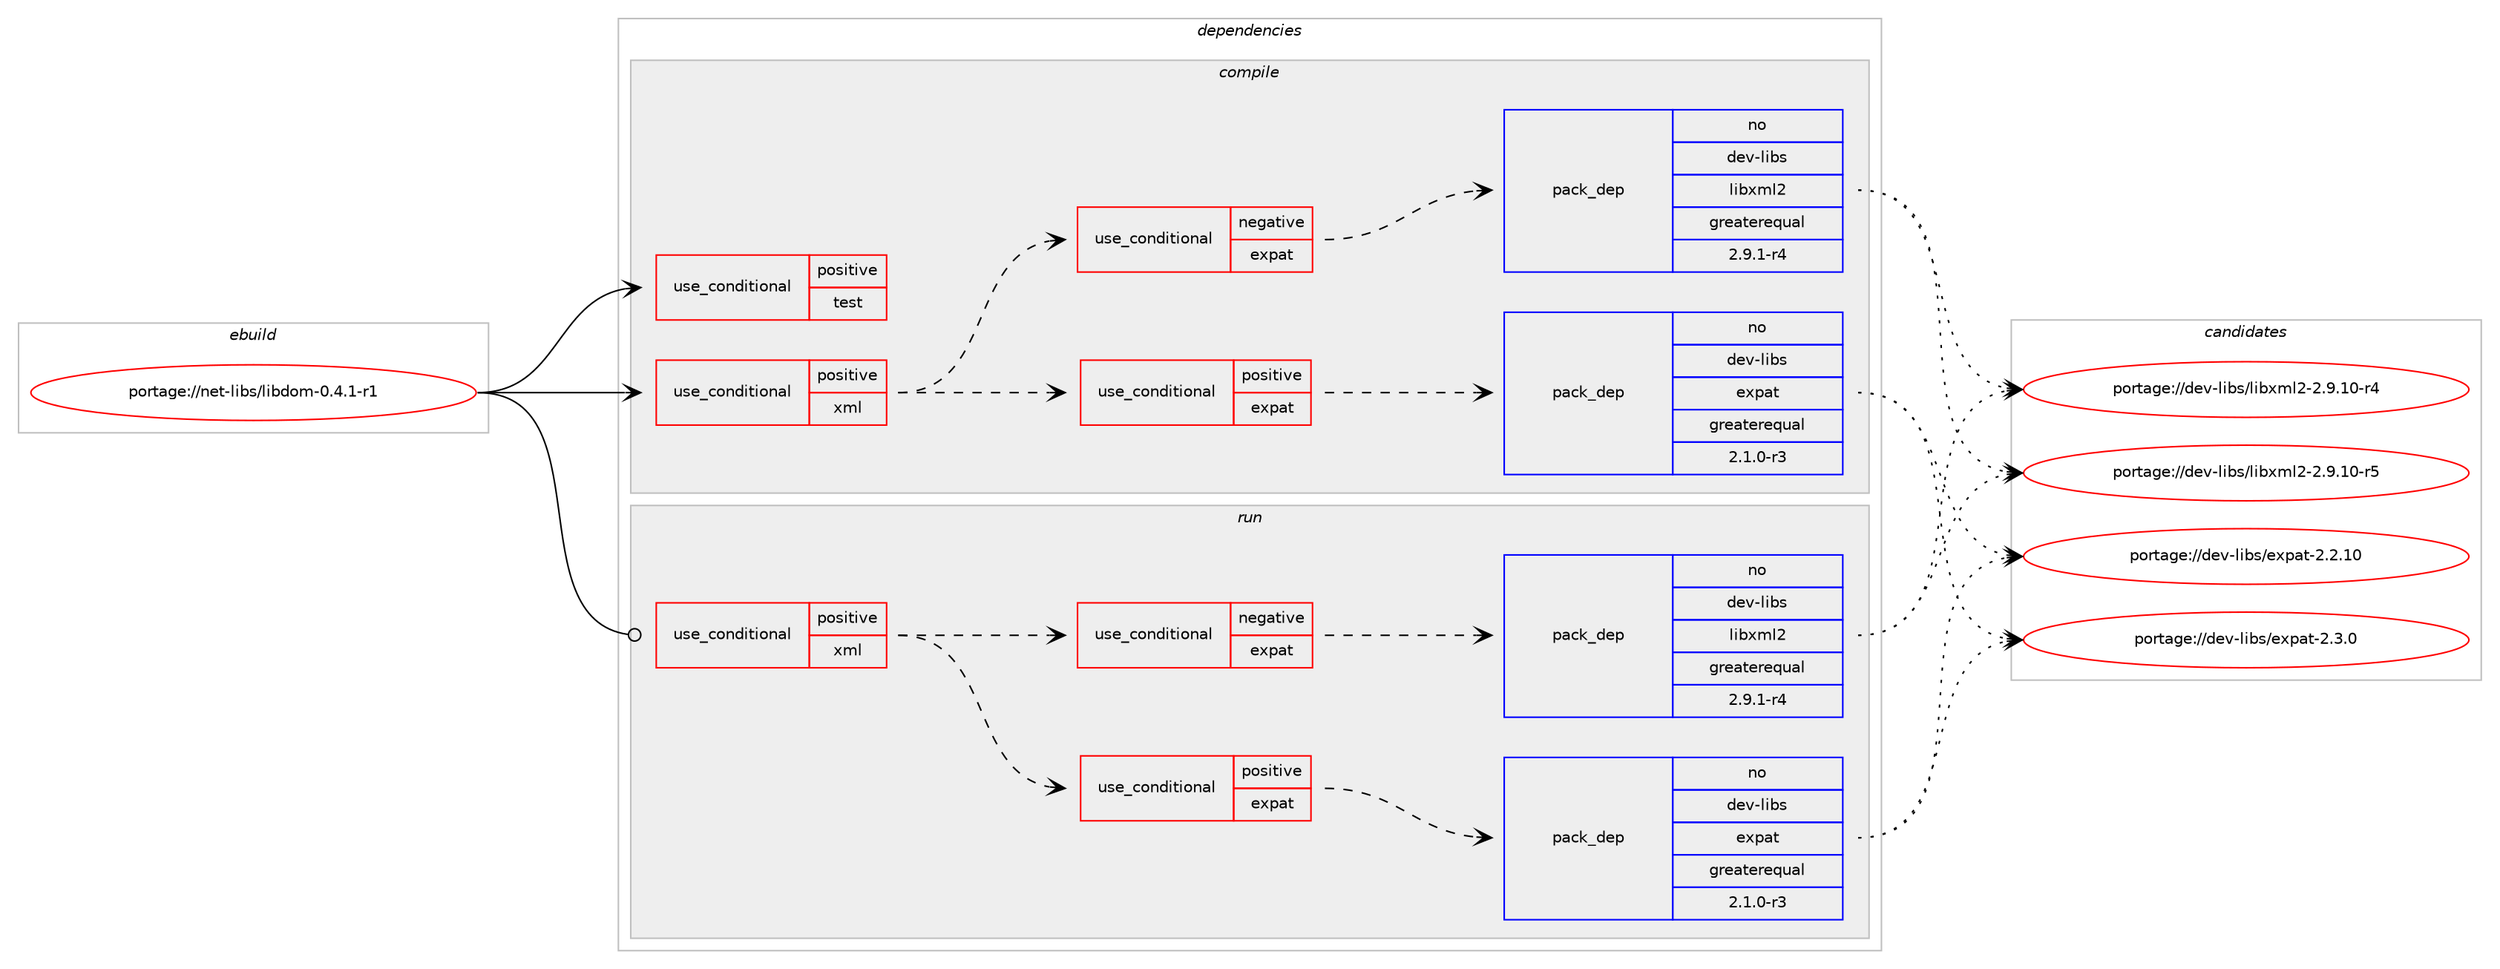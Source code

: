 digraph prolog {

# *************
# Graph options
# *************

newrank=true;
concentrate=true;
compound=true;
graph [rankdir=LR,fontname=Helvetica,fontsize=10,ranksep=1.5];#, ranksep=2.5, nodesep=0.2];
edge  [arrowhead=vee];
node  [fontname=Helvetica,fontsize=10];

# **********
# The ebuild
# **********

subgraph cluster_leftcol {
color=gray;
rank=same;
label=<<i>ebuild</i>>;
id [label="portage://net-libs/libdom-0.4.1-r1", color=red, width=4, href="../net-libs/libdom-0.4.1-r1.svg"];
}

# ****************
# The dependencies
# ****************

subgraph cluster_midcol {
color=gray;
label=<<i>dependencies</i>>;
subgraph cluster_compile {
fillcolor="#eeeeee";
style=filled;
label=<<i>compile</i>>;
subgraph cond213 {
dependency384 [label=<<TABLE BORDER="0" CELLBORDER="1" CELLSPACING="0" CELLPADDING="4"><TR><TD ROWSPAN="3" CELLPADDING="10">use_conditional</TD></TR><TR><TD>positive</TD></TR><TR><TD>test</TD></TR></TABLE>>, shape=none, color=red];
# *** BEGIN UNKNOWN DEPENDENCY TYPE (TODO) ***
# dependency384 -> package_dependency(portage://net-libs/libdom-0.4.1-r1,install,no,dev-perl,XML-XPath,none,[,,],[],[])
# *** END UNKNOWN DEPENDENCY TYPE (TODO) ***

# *** BEGIN UNKNOWN DEPENDENCY TYPE (TODO) ***
# dependency384 -> package_dependency(portage://net-libs/libdom-0.4.1-r1,install,no,dev-perl,libxml-perl,none,[,,],[],[])
# *** END UNKNOWN DEPENDENCY TYPE (TODO) ***

# *** BEGIN UNKNOWN DEPENDENCY TYPE (TODO) ***
# dependency384 -> package_dependency(portage://net-libs/libdom-0.4.1-r1,install,no,dev-perl,Switch,none,[,,],[],[])
# *** END UNKNOWN DEPENDENCY TYPE (TODO) ***

}
id:e -> dependency384:w [weight=20,style="solid",arrowhead="vee"];
subgraph cond214 {
dependency385 [label=<<TABLE BORDER="0" CELLBORDER="1" CELLSPACING="0" CELLPADDING="4"><TR><TD ROWSPAN="3" CELLPADDING="10">use_conditional</TD></TR><TR><TD>positive</TD></TR><TR><TD>xml</TD></TR></TABLE>>, shape=none, color=red];
subgraph cond215 {
dependency386 [label=<<TABLE BORDER="0" CELLBORDER="1" CELLSPACING="0" CELLPADDING="4"><TR><TD ROWSPAN="3" CELLPADDING="10">use_conditional</TD></TR><TR><TD>positive</TD></TR><TR><TD>expat</TD></TR></TABLE>>, shape=none, color=red];
subgraph pack166 {
dependency387 [label=<<TABLE BORDER="0" CELLBORDER="1" CELLSPACING="0" CELLPADDING="4" WIDTH="220"><TR><TD ROWSPAN="6" CELLPADDING="30">pack_dep</TD></TR><TR><TD WIDTH="110">no</TD></TR><TR><TD>dev-libs</TD></TR><TR><TD>expat</TD></TR><TR><TD>greaterequal</TD></TR><TR><TD>2.1.0-r3</TD></TR></TABLE>>, shape=none, color=blue];
}
dependency386:e -> dependency387:w [weight=20,style="dashed",arrowhead="vee"];
}
dependency385:e -> dependency386:w [weight=20,style="dashed",arrowhead="vee"];
subgraph cond216 {
dependency388 [label=<<TABLE BORDER="0" CELLBORDER="1" CELLSPACING="0" CELLPADDING="4"><TR><TD ROWSPAN="3" CELLPADDING="10">use_conditional</TD></TR><TR><TD>negative</TD></TR><TR><TD>expat</TD></TR></TABLE>>, shape=none, color=red];
subgraph pack167 {
dependency389 [label=<<TABLE BORDER="0" CELLBORDER="1" CELLSPACING="0" CELLPADDING="4" WIDTH="220"><TR><TD ROWSPAN="6" CELLPADDING="30">pack_dep</TD></TR><TR><TD WIDTH="110">no</TD></TR><TR><TD>dev-libs</TD></TR><TR><TD>libxml2</TD></TR><TR><TD>greaterequal</TD></TR><TR><TD>2.9.1-r4</TD></TR></TABLE>>, shape=none, color=blue];
}
dependency388:e -> dependency389:w [weight=20,style="dashed",arrowhead="vee"];
}
dependency385:e -> dependency388:w [weight=20,style="dashed",arrowhead="vee"];
}
id:e -> dependency385:w [weight=20,style="solid",arrowhead="vee"];
# *** BEGIN UNKNOWN DEPENDENCY TYPE (TODO) ***
# id -> package_dependency(portage://net-libs/libdom-0.4.1-r1,install,no,dev-libs,libparserutils,none,[,,],[],[])
# *** END UNKNOWN DEPENDENCY TYPE (TODO) ***

# *** BEGIN UNKNOWN DEPENDENCY TYPE (TODO) ***
# id -> package_dependency(portage://net-libs/libdom-0.4.1-r1,install,no,dev-libs,libwapcaplet,none,[,,],[],[])
# *** END UNKNOWN DEPENDENCY TYPE (TODO) ***

# *** BEGIN UNKNOWN DEPENDENCY TYPE (TODO) ***
# id -> package_dependency(portage://net-libs/libdom-0.4.1-r1,install,no,net-libs,libhubbub,none,[,,],[],[])
# *** END UNKNOWN DEPENDENCY TYPE (TODO) ***

}
subgraph cluster_compileandrun {
fillcolor="#eeeeee";
style=filled;
label=<<i>compile and run</i>>;
}
subgraph cluster_run {
fillcolor="#eeeeee";
style=filled;
label=<<i>run</i>>;
subgraph cond217 {
dependency390 [label=<<TABLE BORDER="0" CELLBORDER="1" CELLSPACING="0" CELLPADDING="4"><TR><TD ROWSPAN="3" CELLPADDING="10">use_conditional</TD></TR><TR><TD>positive</TD></TR><TR><TD>xml</TD></TR></TABLE>>, shape=none, color=red];
subgraph cond218 {
dependency391 [label=<<TABLE BORDER="0" CELLBORDER="1" CELLSPACING="0" CELLPADDING="4"><TR><TD ROWSPAN="3" CELLPADDING="10">use_conditional</TD></TR><TR><TD>positive</TD></TR><TR><TD>expat</TD></TR></TABLE>>, shape=none, color=red];
subgraph pack168 {
dependency392 [label=<<TABLE BORDER="0" CELLBORDER="1" CELLSPACING="0" CELLPADDING="4" WIDTH="220"><TR><TD ROWSPAN="6" CELLPADDING="30">pack_dep</TD></TR><TR><TD WIDTH="110">no</TD></TR><TR><TD>dev-libs</TD></TR><TR><TD>expat</TD></TR><TR><TD>greaterequal</TD></TR><TR><TD>2.1.0-r3</TD></TR></TABLE>>, shape=none, color=blue];
}
dependency391:e -> dependency392:w [weight=20,style="dashed",arrowhead="vee"];
}
dependency390:e -> dependency391:w [weight=20,style="dashed",arrowhead="vee"];
subgraph cond219 {
dependency393 [label=<<TABLE BORDER="0" CELLBORDER="1" CELLSPACING="0" CELLPADDING="4"><TR><TD ROWSPAN="3" CELLPADDING="10">use_conditional</TD></TR><TR><TD>negative</TD></TR><TR><TD>expat</TD></TR></TABLE>>, shape=none, color=red];
subgraph pack169 {
dependency394 [label=<<TABLE BORDER="0" CELLBORDER="1" CELLSPACING="0" CELLPADDING="4" WIDTH="220"><TR><TD ROWSPAN="6" CELLPADDING="30">pack_dep</TD></TR><TR><TD WIDTH="110">no</TD></TR><TR><TD>dev-libs</TD></TR><TR><TD>libxml2</TD></TR><TR><TD>greaterequal</TD></TR><TR><TD>2.9.1-r4</TD></TR></TABLE>>, shape=none, color=blue];
}
dependency393:e -> dependency394:w [weight=20,style="dashed",arrowhead="vee"];
}
dependency390:e -> dependency393:w [weight=20,style="dashed",arrowhead="vee"];
}
id:e -> dependency390:w [weight=20,style="solid",arrowhead="odot"];
# *** BEGIN UNKNOWN DEPENDENCY TYPE (TODO) ***
# id -> package_dependency(portage://net-libs/libdom-0.4.1-r1,run,no,dev-libs,libparserutils,none,[,,],[],[])
# *** END UNKNOWN DEPENDENCY TYPE (TODO) ***

# *** BEGIN UNKNOWN DEPENDENCY TYPE (TODO) ***
# id -> package_dependency(portage://net-libs/libdom-0.4.1-r1,run,no,dev-libs,libwapcaplet,none,[,,],[],[])
# *** END UNKNOWN DEPENDENCY TYPE (TODO) ***

# *** BEGIN UNKNOWN DEPENDENCY TYPE (TODO) ***
# id -> package_dependency(portage://net-libs/libdom-0.4.1-r1,run,no,net-libs,libhubbub,none,[,,],[],[])
# *** END UNKNOWN DEPENDENCY TYPE (TODO) ***

}
}

# **************
# The candidates
# **************

subgraph cluster_choices {
rank=same;
color=gray;
label=<<i>candidates</i>>;

subgraph choice166 {
color=black;
nodesep=1;
choice1001011184510810598115471011201129711645504650464948 [label="portage://dev-libs/expat-2.2.10", color=red, width=4,href="../dev-libs/expat-2.2.10.svg"];
choice10010111845108105981154710112011297116455046514648 [label="portage://dev-libs/expat-2.3.0", color=red, width=4,href="../dev-libs/expat-2.3.0.svg"];
dependency387:e -> choice1001011184510810598115471011201129711645504650464948:w [style=dotted,weight="100"];
dependency387:e -> choice10010111845108105981154710112011297116455046514648:w [style=dotted,weight="100"];
}
subgraph choice167 {
color=black;
nodesep=1;
choice1001011184510810598115471081059812010910850455046574649484511452 [label="portage://dev-libs/libxml2-2.9.10-r4", color=red, width=4,href="../dev-libs/libxml2-2.9.10-r4.svg"];
choice1001011184510810598115471081059812010910850455046574649484511453 [label="portage://dev-libs/libxml2-2.9.10-r5", color=red, width=4,href="../dev-libs/libxml2-2.9.10-r5.svg"];
dependency389:e -> choice1001011184510810598115471081059812010910850455046574649484511452:w [style=dotted,weight="100"];
dependency389:e -> choice1001011184510810598115471081059812010910850455046574649484511453:w [style=dotted,weight="100"];
}
subgraph choice168 {
color=black;
nodesep=1;
choice1001011184510810598115471011201129711645504650464948 [label="portage://dev-libs/expat-2.2.10", color=red, width=4,href="../dev-libs/expat-2.2.10.svg"];
choice10010111845108105981154710112011297116455046514648 [label="portage://dev-libs/expat-2.3.0", color=red, width=4,href="../dev-libs/expat-2.3.0.svg"];
dependency392:e -> choice1001011184510810598115471011201129711645504650464948:w [style=dotted,weight="100"];
dependency392:e -> choice10010111845108105981154710112011297116455046514648:w [style=dotted,weight="100"];
}
subgraph choice169 {
color=black;
nodesep=1;
choice1001011184510810598115471081059812010910850455046574649484511452 [label="portage://dev-libs/libxml2-2.9.10-r4", color=red, width=4,href="../dev-libs/libxml2-2.9.10-r4.svg"];
choice1001011184510810598115471081059812010910850455046574649484511453 [label="portage://dev-libs/libxml2-2.9.10-r5", color=red, width=4,href="../dev-libs/libxml2-2.9.10-r5.svg"];
dependency394:e -> choice1001011184510810598115471081059812010910850455046574649484511452:w [style=dotted,weight="100"];
dependency394:e -> choice1001011184510810598115471081059812010910850455046574649484511453:w [style=dotted,weight="100"];
}
}

}
